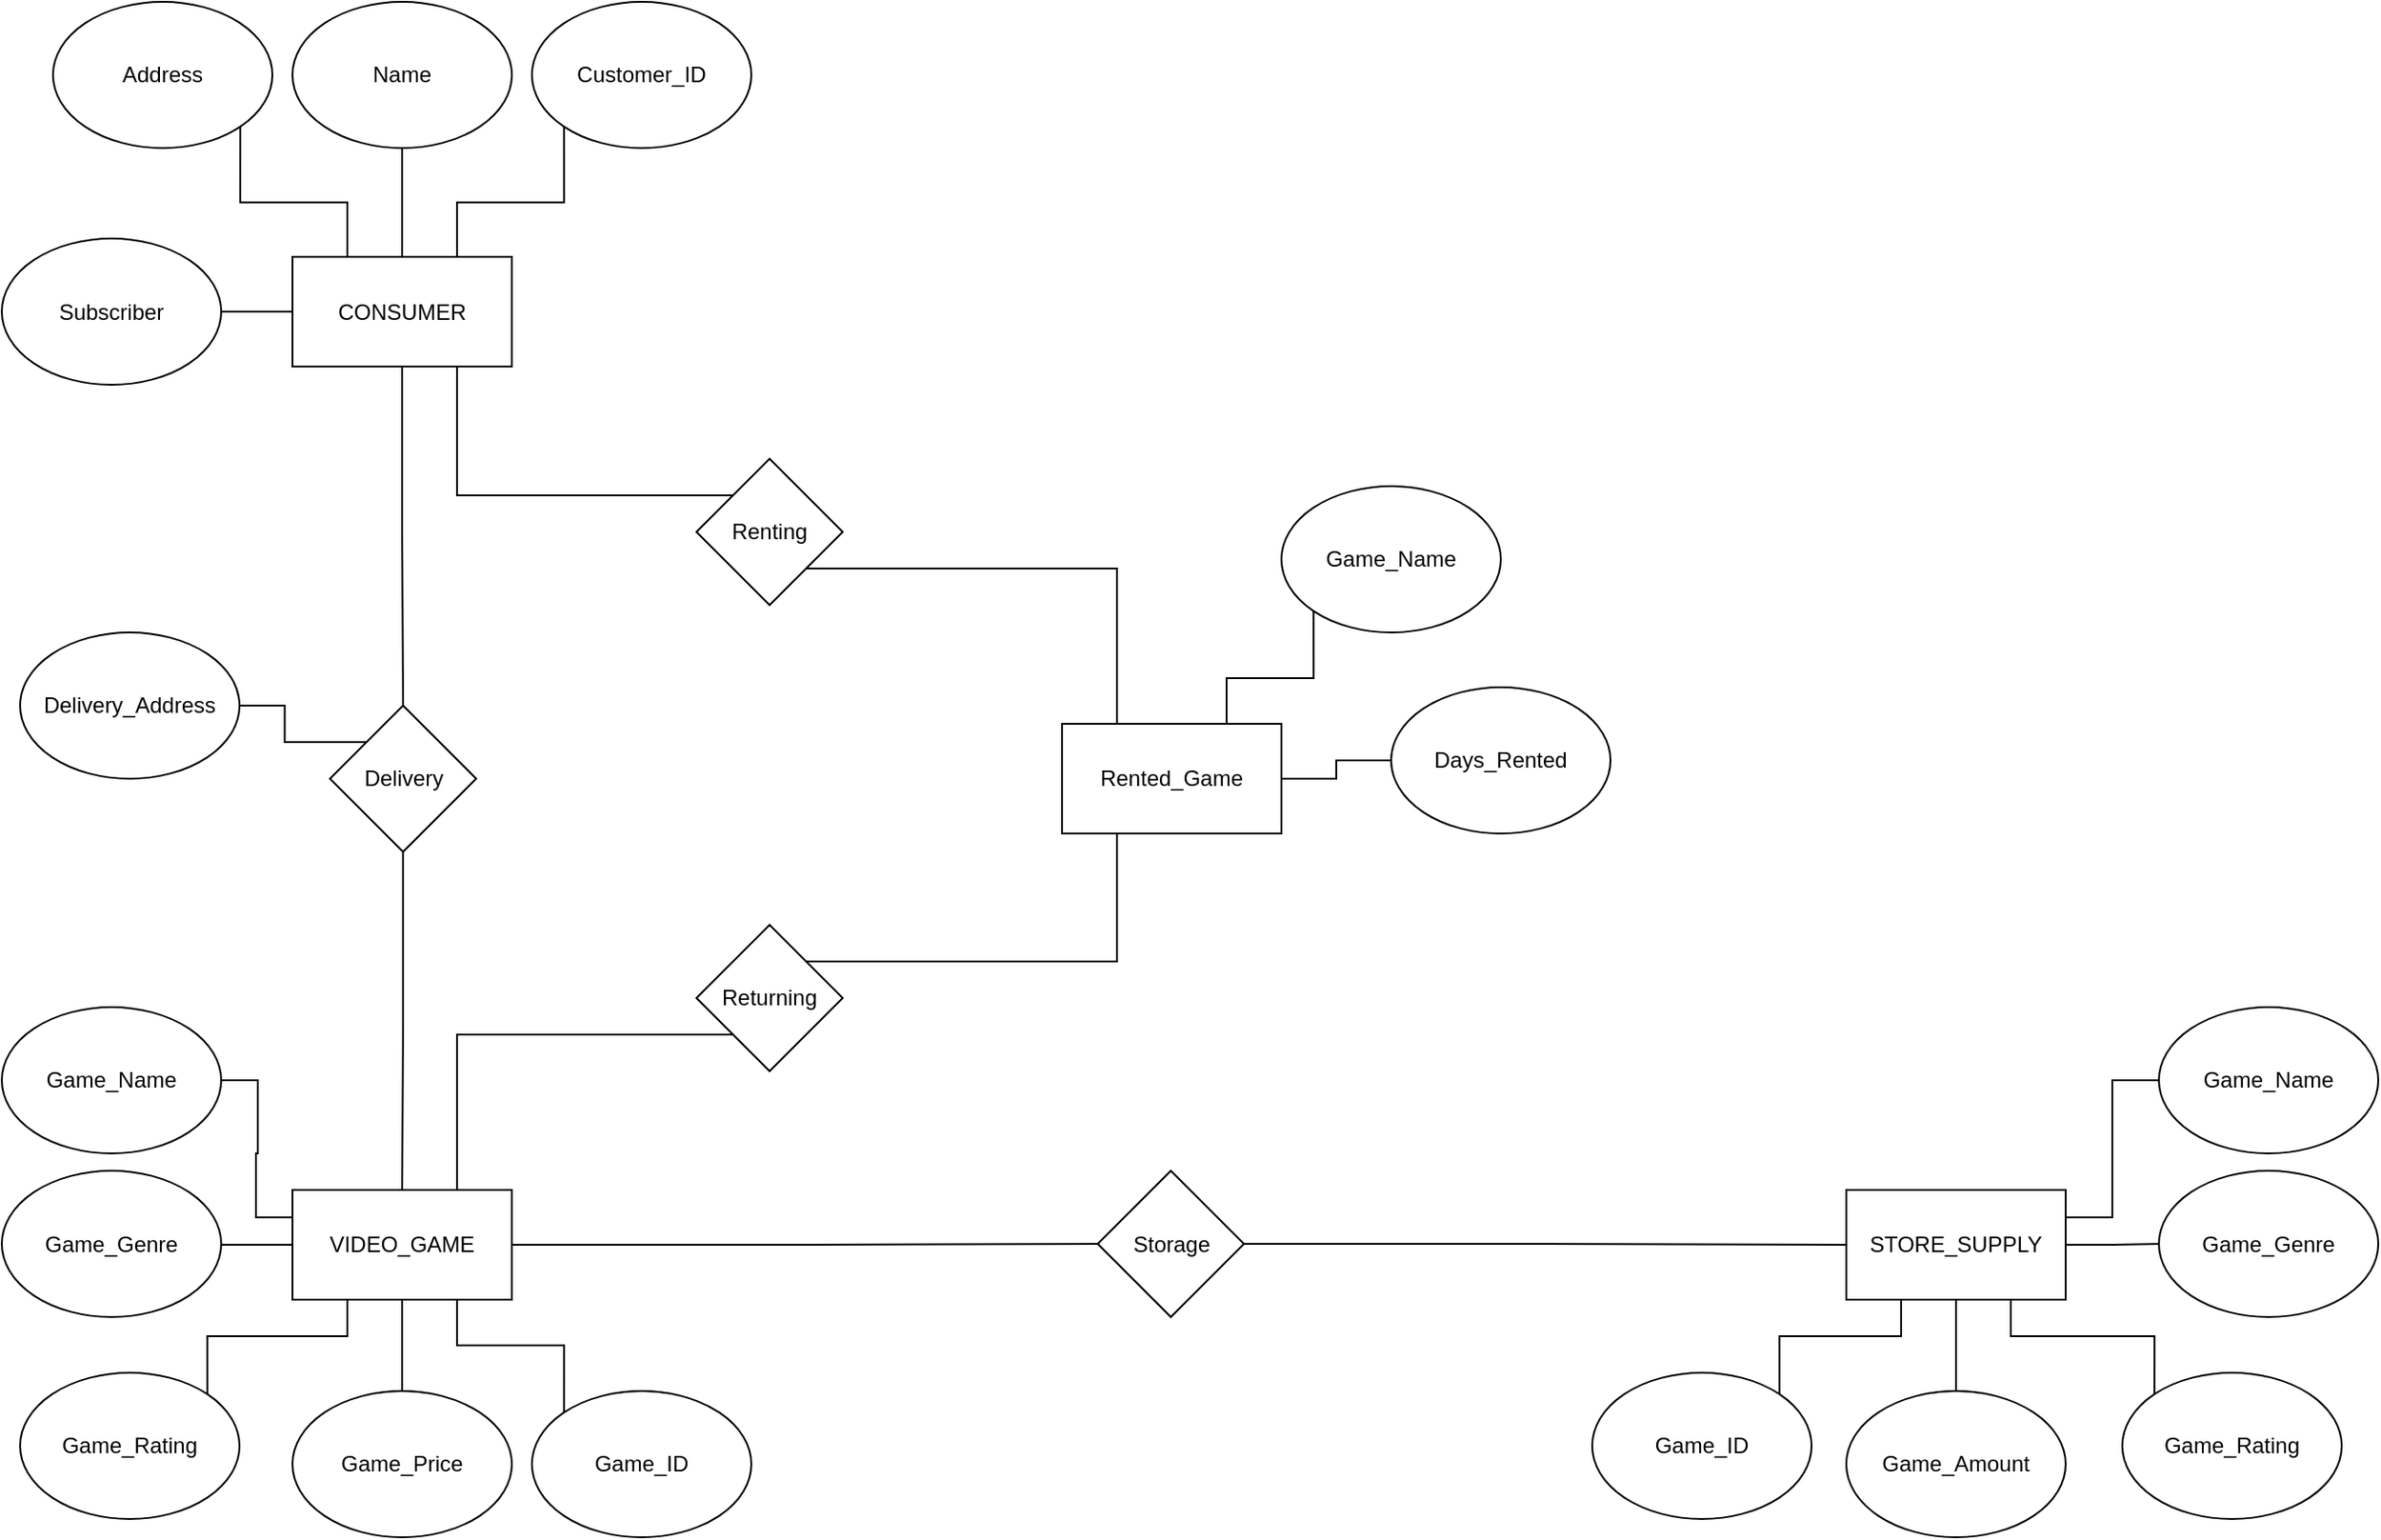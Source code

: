 <mxfile version="12.3.2" type="device" pages="1"><diagram id="VYw-anelGrbo6RN_huUG" name="Page-1"><mxGraphModel dx="2874" dy="2260" grid="1" gridSize="10" guides="1" tooltips="1" connect="1" arrows="1" fold="1" page="1" pageScale="1" pageWidth="850" pageHeight="1100" math="0" shadow="0"><root><mxCell id="0"/><mxCell id="1" parent="0"/><mxCell id="TpFwusTMDKaPkAK1GD4o-11" style="edgeStyle=orthogonalEdgeStyle;rounded=0;orthogonalLoop=1;jettySize=auto;html=1;exitX=0.5;exitY=1;exitDx=0;exitDy=0;entryX=0.5;entryY=0;entryDx=0;entryDy=0;endArrow=none;endFill=0;" edge="1" parent="1" source="TpFwusTMDKaPkAK1GD4o-1" target="TpFwusTMDKaPkAK1GD4o-9"><mxGeometry relative="1" as="geometry"/></mxCell><mxCell id="TpFwusTMDKaPkAK1GD4o-25" style="edgeStyle=orthogonalEdgeStyle;rounded=0;orthogonalLoop=1;jettySize=auto;html=1;exitX=0.5;exitY=0;exitDx=0;exitDy=0;entryX=0.5;entryY=1;entryDx=0;entryDy=0;endArrow=none;endFill=0;" edge="1" parent="1" source="TpFwusTMDKaPkAK1GD4o-1" target="TpFwusTMDKaPkAK1GD4o-6"><mxGeometry relative="1" as="geometry"/></mxCell><mxCell id="TpFwusTMDKaPkAK1GD4o-26" style="edgeStyle=orthogonalEdgeStyle;rounded=0;orthogonalLoop=1;jettySize=auto;html=1;exitX=0.25;exitY=0;exitDx=0;exitDy=0;entryX=1;entryY=1;entryDx=0;entryDy=0;endArrow=none;endFill=0;" edge="1" parent="1" source="TpFwusTMDKaPkAK1GD4o-1" target="TpFwusTMDKaPkAK1GD4o-7"><mxGeometry relative="1" as="geometry"/></mxCell><mxCell id="TpFwusTMDKaPkAK1GD4o-27" style="edgeStyle=orthogonalEdgeStyle;rounded=0;orthogonalLoop=1;jettySize=auto;html=1;exitX=0;exitY=0.5;exitDx=0;exitDy=0;entryX=1;entryY=0.5;entryDx=0;entryDy=0;endArrow=none;endFill=0;" edge="1" parent="1" source="TpFwusTMDKaPkAK1GD4o-1" target="TpFwusTMDKaPkAK1GD4o-8"><mxGeometry relative="1" as="geometry"/></mxCell><mxCell id="TpFwusTMDKaPkAK1GD4o-28" style="edgeStyle=orthogonalEdgeStyle;rounded=0;orthogonalLoop=1;jettySize=auto;html=1;exitX=0.75;exitY=0;exitDx=0;exitDy=0;entryX=0;entryY=1;entryDx=0;entryDy=0;endArrow=none;endFill=0;" edge="1" parent="1" source="TpFwusTMDKaPkAK1GD4o-1" target="TpFwusTMDKaPkAK1GD4o-5"><mxGeometry relative="1" as="geometry"/></mxCell><mxCell id="TpFwusTMDKaPkAK1GD4o-1" value="CONSUMER" style="rounded=0;whiteSpace=wrap;html=1;" vertex="1" parent="1"><mxGeometry x="-61" y="-30.5" width="120" height="60" as="geometry"/></mxCell><mxCell id="TpFwusTMDKaPkAK1GD4o-13" style="edgeStyle=orthogonalEdgeStyle;rounded=0;orthogonalLoop=1;jettySize=auto;html=1;exitX=1;exitY=0.5;exitDx=0;exitDy=0;entryX=0;entryY=0.5;entryDx=0;entryDy=0;endArrow=none;endFill=0;" edge="1" parent="1" source="TpFwusTMDKaPkAK1GD4o-2" target="TpFwusTMDKaPkAK1GD4o-10"><mxGeometry relative="1" as="geometry"/></mxCell><mxCell id="TpFwusTMDKaPkAK1GD4o-29" style="edgeStyle=orthogonalEdgeStyle;rounded=0;orthogonalLoop=1;jettySize=auto;html=1;exitX=0.5;exitY=1;exitDx=0;exitDy=0;entryX=0.5;entryY=0;entryDx=0;entryDy=0;endArrow=none;endFill=0;" edge="1" parent="1" source="TpFwusTMDKaPkAK1GD4o-2" target="TpFwusTMDKaPkAK1GD4o-18"><mxGeometry relative="1" as="geometry"/></mxCell><mxCell id="TpFwusTMDKaPkAK1GD4o-30" style="edgeStyle=orthogonalEdgeStyle;rounded=0;orthogonalLoop=1;jettySize=auto;html=1;exitX=0.75;exitY=1;exitDx=0;exitDy=0;entryX=0;entryY=0;entryDx=0;entryDy=0;endArrow=none;endFill=0;" edge="1" parent="1" source="TpFwusTMDKaPkAK1GD4o-2" target="TpFwusTMDKaPkAK1GD4o-19"><mxGeometry relative="1" as="geometry"/></mxCell><mxCell id="TpFwusTMDKaPkAK1GD4o-31" style="edgeStyle=orthogonalEdgeStyle;rounded=0;orthogonalLoop=1;jettySize=auto;html=1;exitX=0.25;exitY=1;exitDx=0;exitDy=0;entryX=1;entryY=0;entryDx=0;entryDy=0;endArrow=none;endFill=0;" edge="1" parent="1" source="TpFwusTMDKaPkAK1GD4o-2" target="TpFwusTMDKaPkAK1GD4o-17"><mxGeometry relative="1" as="geometry"/></mxCell><mxCell id="TpFwusTMDKaPkAK1GD4o-32" style="edgeStyle=orthogonalEdgeStyle;rounded=0;orthogonalLoop=1;jettySize=auto;html=1;exitX=0;exitY=0.5;exitDx=0;exitDy=0;entryX=1;entryY=0.5;entryDx=0;entryDy=0;endArrow=none;endFill=0;" edge="1" parent="1" source="TpFwusTMDKaPkAK1GD4o-2" target="TpFwusTMDKaPkAK1GD4o-15"><mxGeometry relative="1" as="geometry"/></mxCell><mxCell id="TpFwusTMDKaPkAK1GD4o-33" style="edgeStyle=orthogonalEdgeStyle;rounded=0;orthogonalLoop=1;jettySize=auto;html=1;exitX=0;exitY=0.25;exitDx=0;exitDy=0;entryX=1;entryY=0.5;entryDx=0;entryDy=0;endArrow=none;endFill=0;" edge="1" parent="1" source="TpFwusTMDKaPkAK1GD4o-2" target="TpFwusTMDKaPkAK1GD4o-16"><mxGeometry relative="1" as="geometry"/></mxCell><mxCell id="TpFwusTMDKaPkAK1GD4o-2" value="VIDEO_GAME" style="rounded=0;whiteSpace=wrap;html=1;" vertex="1" parent="1"><mxGeometry x="-61" y="480" width="120" height="60" as="geometry"/></mxCell><mxCell id="TpFwusTMDKaPkAK1GD4o-34" style="edgeStyle=orthogonalEdgeStyle;rounded=0;orthogonalLoop=1;jettySize=auto;html=1;exitX=1;exitY=0.5;exitDx=0;exitDy=0;entryX=0;entryY=0.5;entryDx=0;entryDy=0;endArrow=none;endFill=0;" edge="1" parent="1" source="TpFwusTMDKaPkAK1GD4o-3" target="TpFwusTMDKaPkAK1GD4o-20"><mxGeometry relative="1" as="geometry"/></mxCell><mxCell id="TpFwusTMDKaPkAK1GD4o-35" style="edgeStyle=orthogonalEdgeStyle;rounded=0;orthogonalLoop=1;jettySize=auto;html=1;exitX=1;exitY=0.25;exitDx=0;exitDy=0;entryX=0;entryY=0.5;entryDx=0;entryDy=0;endArrow=none;endFill=0;" edge="1" parent="1" source="TpFwusTMDKaPkAK1GD4o-3" target="TpFwusTMDKaPkAK1GD4o-23"><mxGeometry relative="1" as="geometry"/></mxCell><mxCell id="TpFwusTMDKaPkAK1GD4o-36" style="edgeStyle=orthogonalEdgeStyle;rounded=0;orthogonalLoop=1;jettySize=auto;html=1;exitX=0.5;exitY=1;exitDx=0;exitDy=0;entryX=0.5;entryY=0;entryDx=0;entryDy=0;endArrow=none;endFill=0;" edge="1" parent="1" source="TpFwusTMDKaPkAK1GD4o-3" target="TpFwusTMDKaPkAK1GD4o-22"><mxGeometry relative="1" as="geometry"/></mxCell><mxCell id="TpFwusTMDKaPkAK1GD4o-37" style="edgeStyle=orthogonalEdgeStyle;rounded=0;orthogonalLoop=1;jettySize=auto;html=1;exitX=0.25;exitY=1;exitDx=0;exitDy=0;entryX=1;entryY=0;entryDx=0;entryDy=0;endArrow=none;endFill=0;" edge="1" parent="1" source="TpFwusTMDKaPkAK1GD4o-3" target="TpFwusTMDKaPkAK1GD4o-24"><mxGeometry relative="1" as="geometry"/></mxCell><mxCell id="TpFwusTMDKaPkAK1GD4o-40" style="edgeStyle=orthogonalEdgeStyle;rounded=0;orthogonalLoop=1;jettySize=auto;html=1;exitX=0.75;exitY=1;exitDx=0;exitDy=0;entryX=0;entryY=0;entryDx=0;entryDy=0;endArrow=none;endFill=0;" edge="1" parent="1" source="TpFwusTMDKaPkAK1GD4o-3" target="TpFwusTMDKaPkAK1GD4o-21"><mxGeometry relative="1" as="geometry"/></mxCell><mxCell id="TpFwusTMDKaPkAK1GD4o-3" value="STORE_SUPPLY" style="rounded=0;whiteSpace=wrap;html=1;" vertex="1" parent="1"><mxGeometry x="789" y="480" width="120" height="60" as="geometry"/></mxCell><mxCell id="TpFwusTMDKaPkAK1GD4o-5" value="Customer_ID" style="ellipse;whiteSpace=wrap;html=1;" vertex="1" parent="1"><mxGeometry x="70" y="-170" width="120" height="80" as="geometry"/></mxCell><mxCell id="TpFwusTMDKaPkAK1GD4o-6" value="Name" style="ellipse;whiteSpace=wrap;html=1;" vertex="1" parent="1"><mxGeometry x="-61" y="-170" width="120" height="80" as="geometry"/></mxCell><mxCell id="TpFwusTMDKaPkAK1GD4o-7" value="Address" style="ellipse;whiteSpace=wrap;html=1;" vertex="1" parent="1"><mxGeometry x="-192" y="-170" width="120" height="80" as="geometry"/></mxCell><mxCell id="TpFwusTMDKaPkAK1GD4o-8" value="Subscriber" style="ellipse;whiteSpace=wrap;html=1;" vertex="1" parent="1"><mxGeometry x="-220" y="-40.5" width="120" height="80" as="geometry"/></mxCell><mxCell id="TpFwusTMDKaPkAK1GD4o-12" style="edgeStyle=orthogonalEdgeStyle;rounded=0;orthogonalLoop=1;jettySize=auto;html=1;exitX=0.5;exitY=1;exitDx=0;exitDy=0;entryX=0.5;entryY=0;entryDx=0;entryDy=0;endArrow=none;endFill=0;" edge="1" parent="1" source="TpFwusTMDKaPkAK1GD4o-9" target="TpFwusTMDKaPkAK1GD4o-2"><mxGeometry relative="1" as="geometry"/></mxCell><mxCell id="TpFwusTMDKaPkAK1GD4o-51" style="edgeStyle=orthogonalEdgeStyle;rounded=0;orthogonalLoop=1;jettySize=auto;html=1;exitX=0;exitY=0;exitDx=0;exitDy=0;entryX=1;entryY=0.5;entryDx=0;entryDy=0;endArrow=none;endFill=0;" edge="1" parent="1" source="TpFwusTMDKaPkAK1GD4o-9" target="TpFwusTMDKaPkAK1GD4o-50"><mxGeometry relative="1" as="geometry"/></mxCell><mxCell id="TpFwusTMDKaPkAK1GD4o-9" value="Delivery" style="rhombus;whiteSpace=wrap;html=1;" vertex="1" parent="1"><mxGeometry x="-40.5" y="215" width="80" height="80" as="geometry"/></mxCell><mxCell id="TpFwusTMDKaPkAK1GD4o-14" style="edgeStyle=orthogonalEdgeStyle;rounded=0;orthogonalLoop=1;jettySize=auto;html=1;exitX=1;exitY=0.5;exitDx=0;exitDy=0;entryX=0;entryY=0.5;entryDx=0;entryDy=0;endArrow=none;endFill=0;" edge="1" parent="1" source="TpFwusTMDKaPkAK1GD4o-10" target="TpFwusTMDKaPkAK1GD4o-3"><mxGeometry relative="1" as="geometry"/></mxCell><mxCell id="TpFwusTMDKaPkAK1GD4o-10" value="Storage" style="rhombus;whiteSpace=wrap;html=1;" vertex="1" parent="1"><mxGeometry x="379.5" y="469.5" width="80" height="80" as="geometry"/></mxCell><mxCell id="TpFwusTMDKaPkAK1GD4o-15" value="Game_Genre" style="ellipse;whiteSpace=wrap;html=1;" vertex="1" parent="1"><mxGeometry x="-220" y="469.5" width="120" height="80" as="geometry"/></mxCell><mxCell id="TpFwusTMDKaPkAK1GD4o-16" value="Game_Name" style="ellipse;whiteSpace=wrap;html=1;" vertex="1" parent="1"><mxGeometry x="-220" y="380" width="120" height="80" as="geometry"/></mxCell><mxCell id="TpFwusTMDKaPkAK1GD4o-17" value="Game_Rating" style="ellipse;whiteSpace=wrap;html=1;" vertex="1" parent="1"><mxGeometry x="-210" y="580" width="120" height="80" as="geometry"/></mxCell><mxCell id="TpFwusTMDKaPkAK1GD4o-18" value="Game_Price" style="ellipse;whiteSpace=wrap;html=1;" vertex="1" parent="1"><mxGeometry x="-61" y="590" width="120" height="80" as="geometry"/></mxCell><mxCell id="TpFwusTMDKaPkAK1GD4o-19" value="Game_ID" style="ellipse;whiteSpace=wrap;html=1;" vertex="1" parent="1"><mxGeometry x="70" y="590" width="120" height="80" as="geometry"/></mxCell><mxCell id="TpFwusTMDKaPkAK1GD4o-20" value="Game_Genre" style="ellipse;whiteSpace=wrap;html=1;" vertex="1" parent="1"><mxGeometry x="960" y="469.5" width="120" height="80" as="geometry"/></mxCell><mxCell id="TpFwusTMDKaPkAK1GD4o-21" value="Game_Rating" style="ellipse;whiteSpace=wrap;html=1;" vertex="1" parent="1"><mxGeometry x="940" y="580" width="120" height="80" as="geometry"/></mxCell><mxCell id="TpFwusTMDKaPkAK1GD4o-22" value="Game_Amount" style="ellipse;whiteSpace=wrap;html=1;" vertex="1" parent="1"><mxGeometry x="789" y="590" width="120" height="80" as="geometry"/></mxCell><mxCell id="TpFwusTMDKaPkAK1GD4o-23" value="Game_Name" style="ellipse;whiteSpace=wrap;html=1;" vertex="1" parent="1"><mxGeometry x="960" y="380" width="120" height="80" as="geometry"/></mxCell><mxCell id="TpFwusTMDKaPkAK1GD4o-24" value="Game_ID" style="ellipse;whiteSpace=wrap;html=1;" vertex="1" parent="1"><mxGeometry x="650" y="580" width="120" height="80" as="geometry"/></mxCell><mxCell id="TpFwusTMDKaPkAK1GD4o-55" style="edgeStyle=orthogonalEdgeStyle;rounded=0;orthogonalLoop=1;jettySize=auto;html=1;exitX=1;exitY=0.5;exitDx=0;exitDy=0;entryX=0;entryY=0.5;entryDx=0;entryDy=0;endArrow=none;endFill=0;" edge="1" parent="1" source="TpFwusTMDKaPkAK1GD4o-41" target="TpFwusTMDKaPkAK1GD4o-53"><mxGeometry relative="1" as="geometry"/></mxCell><mxCell id="TpFwusTMDKaPkAK1GD4o-41" value="Rented_Game" style="rounded=0;whiteSpace=wrap;html=1;" vertex="1" parent="1"><mxGeometry x="360" y="225" width="120" height="60" as="geometry"/></mxCell><mxCell id="TpFwusTMDKaPkAK1GD4o-44" style="edgeStyle=orthogonalEdgeStyle;rounded=0;orthogonalLoop=1;jettySize=auto;html=1;exitX=1;exitY=1;exitDx=0;exitDy=0;entryX=0.25;entryY=0;entryDx=0;entryDy=0;endArrow=none;endFill=0;" edge="1" parent="1" source="TpFwusTMDKaPkAK1GD4o-42" target="TpFwusTMDKaPkAK1GD4o-41"><mxGeometry relative="1" as="geometry"/></mxCell><mxCell id="TpFwusTMDKaPkAK1GD4o-45" style="edgeStyle=orthogonalEdgeStyle;rounded=0;orthogonalLoop=1;jettySize=auto;html=1;exitX=0;exitY=0;exitDx=0;exitDy=0;entryX=0.75;entryY=1;entryDx=0;entryDy=0;endArrow=none;endFill=0;" edge="1" parent="1" source="TpFwusTMDKaPkAK1GD4o-42" target="TpFwusTMDKaPkAK1GD4o-1"><mxGeometry relative="1" as="geometry"/></mxCell><mxCell id="TpFwusTMDKaPkAK1GD4o-42" value="Renting" style="rhombus;whiteSpace=wrap;html=1;" vertex="1" parent="1"><mxGeometry x="160" y="80" width="80" height="80" as="geometry"/></mxCell><mxCell id="TpFwusTMDKaPkAK1GD4o-57" style="edgeStyle=orthogonalEdgeStyle;rounded=0;orthogonalLoop=1;jettySize=auto;html=1;exitX=0;exitY=1;exitDx=0;exitDy=0;entryX=0.75;entryY=0;entryDx=0;entryDy=0;endArrow=none;endFill=0;" edge="1" parent="1" source="TpFwusTMDKaPkAK1GD4o-43" target="TpFwusTMDKaPkAK1GD4o-2"><mxGeometry relative="1" as="geometry"/></mxCell><mxCell id="TpFwusTMDKaPkAK1GD4o-58" style="edgeStyle=orthogonalEdgeStyle;rounded=0;orthogonalLoop=1;jettySize=auto;html=1;exitX=1;exitY=0;exitDx=0;exitDy=0;entryX=0.25;entryY=1;entryDx=0;entryDy=0;endArrow=none;endFill=0;" edge="1" parent="1" source="TpFwusTMDKaPkAK1GD4o-43" target="TpFwusTMDKaPkAK1GD4o-41"><mxGeometry relative="1" as="geometry"/></mxCell><mxCell id="TpFwusTMDKaPkAK1GD4o-43" value="Returning" style="rhombus;whiteSpace=wrap;html=1;" vertex="1" parent="1"><mxGeometry x="160" y="335" width="80" height="80" as="geometry"/></mxCell><mxCell id="TpFwusTMDKaPkAK1GD4o-50" value="Delivery_Address" style="ellipse;whiteSpace=wrap;html=1;" vertex="1" parent="1"><mxGeometry x="-210" y="175" width="120" height="80" as="geometry"/></mxCell><mxCell id="TpFwusTMDKaPkAK1GD4o-54" style="edgeStyle=orthogonalEdgeStyle;rounded=0;orthogonalLoop=1;jettySize=auto;html=1;exitX=0;exitY=1;exitDx=0;exitDy=0;entryX=0.75;entryY=0;entryDx=0;entryDy=0;endArrow=none;endFill=0;" edge="1" parent="1" source="TpFwusTMDKaPkAK1GD4o-52" target="TpFwusTMDKaPkAK1GD4o-41"><mxGeometry relative="1" as="geometry"/></mxCell><mxCell id="TpFwusTMDKaPkAK1GD4o-52" value="Game_Name" style="ellipse;whiteSpace=wrap;html=1;" vertex="1" parent="1"><mxGeometry x="480" y="95" width="120" height="80" as="geometry"/></mxCell><mxCell id="TpFwusTMDKaPkAK1GD4o-53" value="Days_Rented" style="ellipse;whiteSpace=wrap;html=1;" vertex="1" parent="1"><mxGeometry x="540" y="205" width="120" height="80" as="geometry"/></mxCell></root></mxGraphModel></diagram></mxfile>